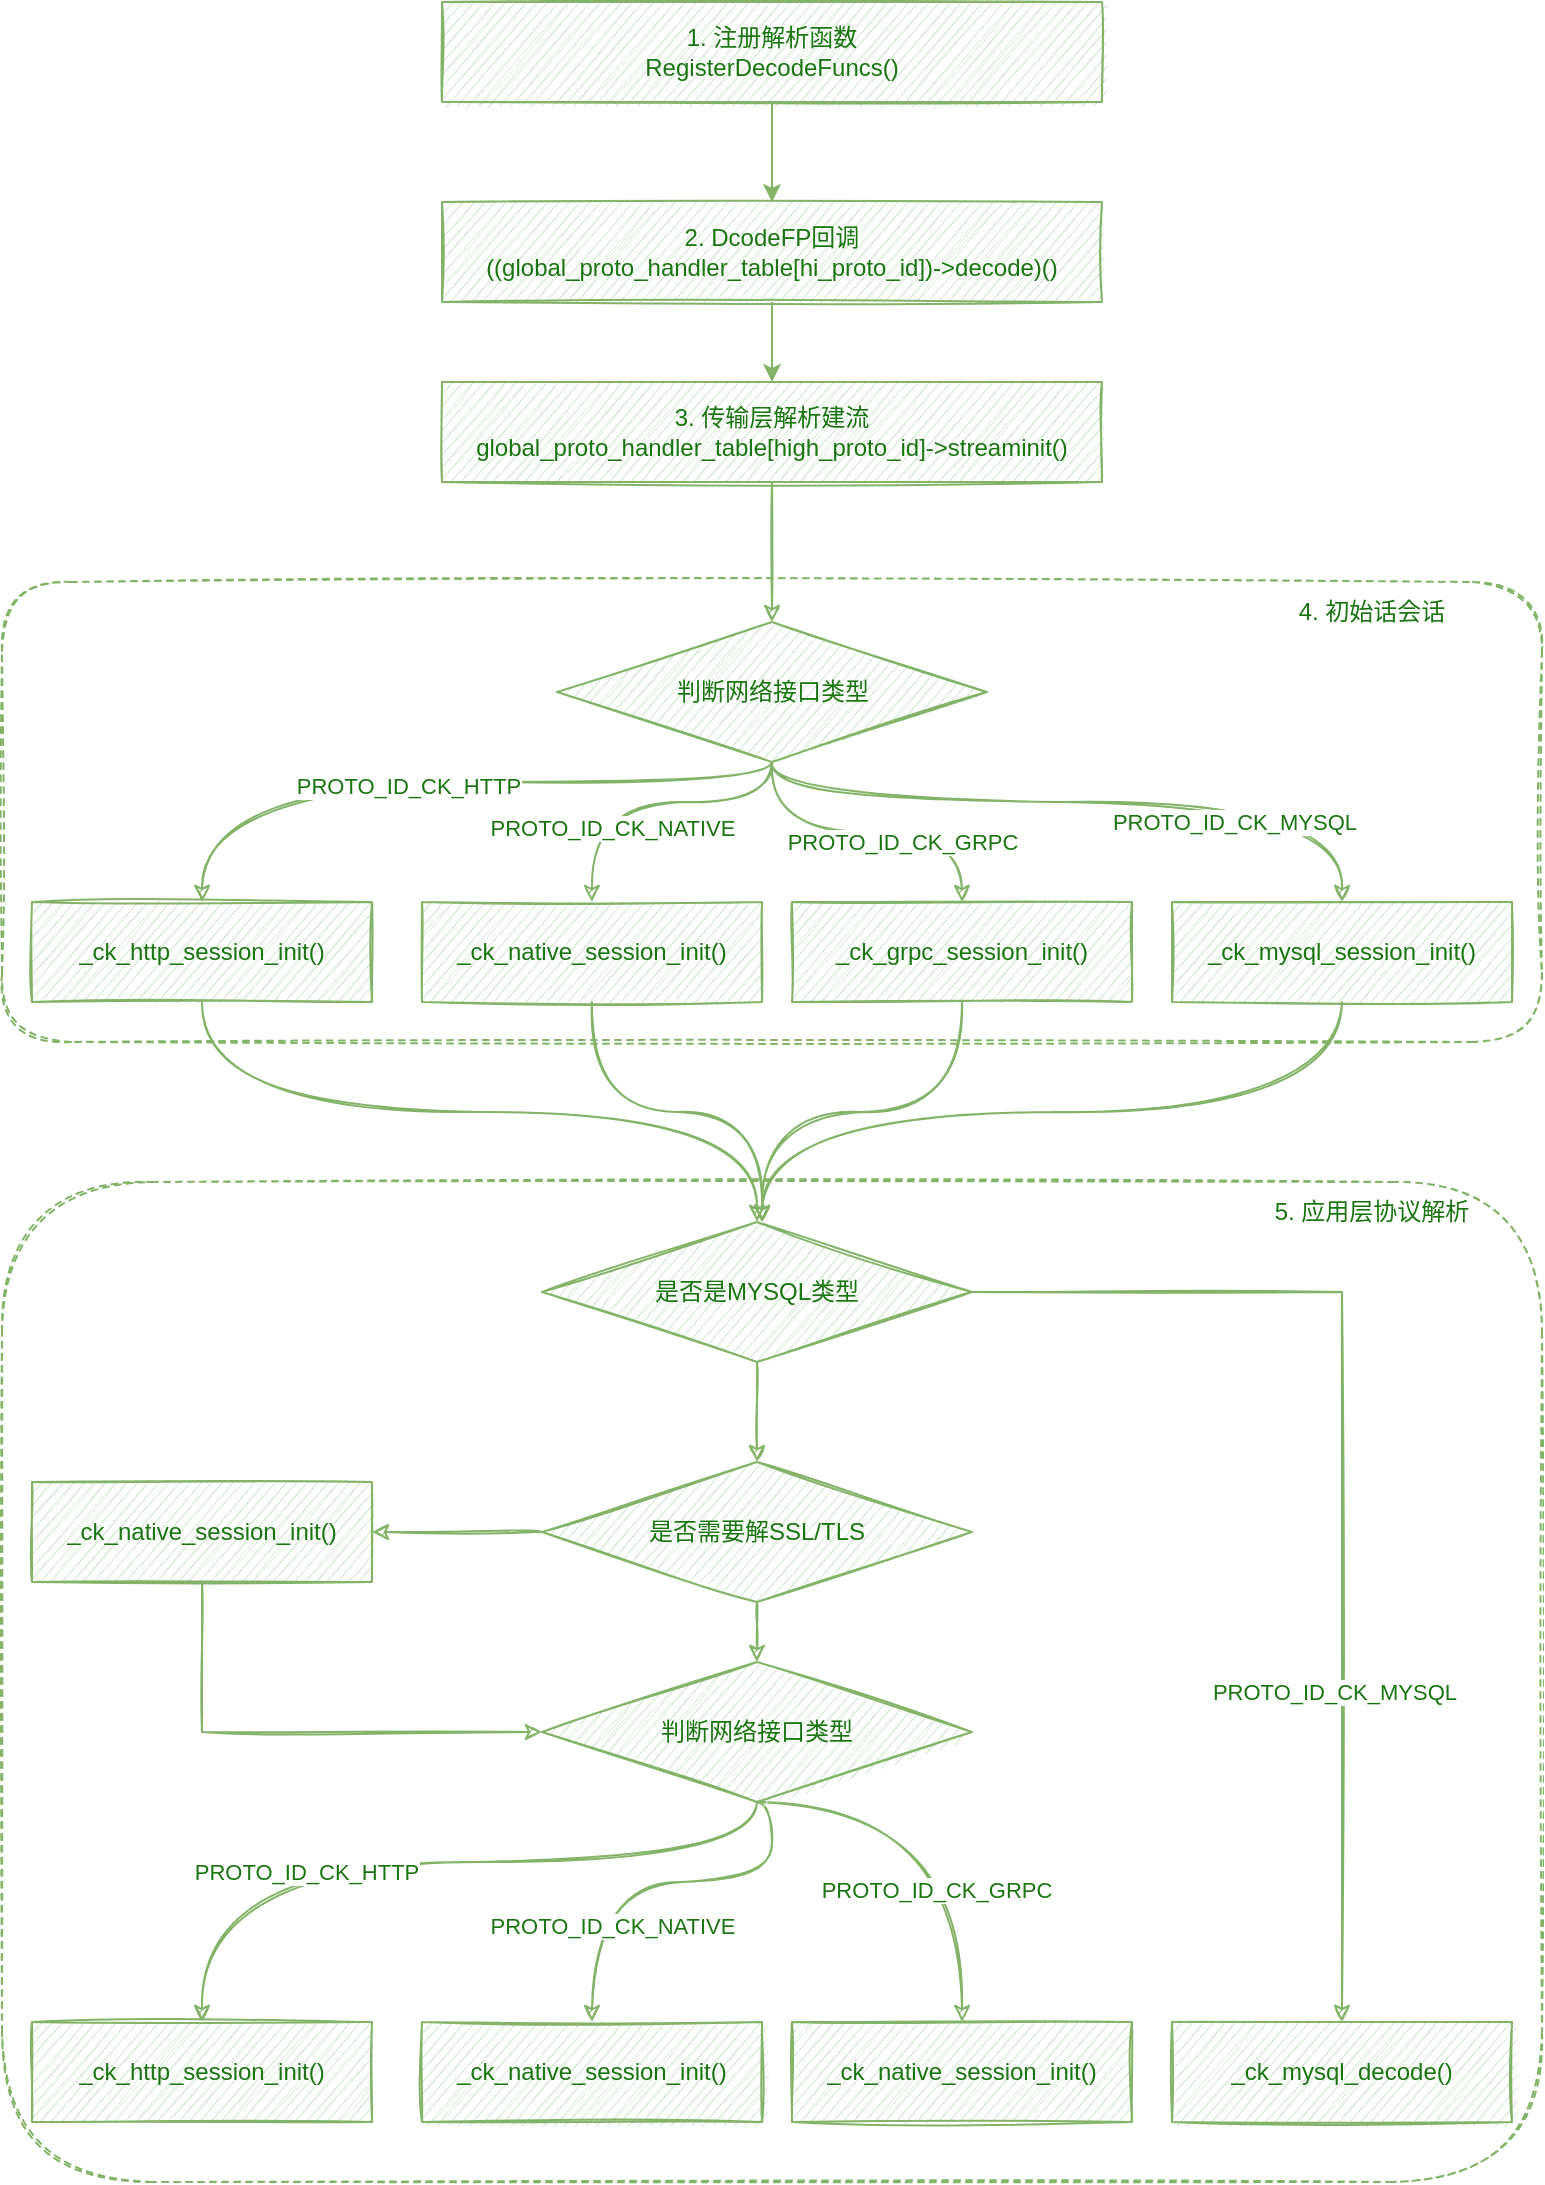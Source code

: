 <mxfile version="17.1.1" type="github">
  <diagram id="9ZpSaxzcpz4ULXaL1X-T" name="第 1 页">
    <mxGraphModel dx="1841" dy="614" grid="1" gridSize="10" guides="1" tooltips="1" connect="1" arrows="1" fold="1" page="1" pageScale="1" pageWidth="827" pageHeight="1169" background="none" math="0" shadow="0">
      <root>
        <mxCell id="0" />
        <mxCell id="1" parent="0" />
        <mxCell id="u6mgbEkUvCRB6LugAYpK-132" value="" style="rounded=1;whiteSpace=wrap;html=1;shadow=0;glass=0;dashed=1;sketch=1;fillStyle=auto;strokeColor=#82b366;strokeWidth=1;fillColor=none;" vertex="1" parent="1">
          <mxGeometry x="-60" y="650" width="770" height="500" as="geometry" />
        </mxCell>
        <mxCell id="u6mgbEkUvCRB6LugAYpK-98" value="" style="rounded=1;whiteSpace=wrap;html=1;shadow=0;glass=0;dashed=1;sketch=1;fillStyle=auto;strokeColor=#82b366;strokeWidth=1;fillColor=none;" vertex="1" parent="1">
          <mxGeometry x="-60" y="350" width="770" height="230" as="geometry" />
        </mxCell>
        <mxCell id="u6mgbEkUvCRB6LugAYpK-74" value="" style="edgeStyle=orthogonalEdgeStyle;rounded=0;orthogonalLoop=1;jettySize=auto;html=1;fontColor=#19750F;fillColor=#d5e8d4;strokeColor=#82b366;" edge="1" parent="1" source="u6mgbEkUvCRB6LugAYpK-43" target="u6mgbEkUvCRB6LugAYpK-73">
          <mxGeometry relative="1" as="geometry" />
        </mxCell>
        <mxCell id="u6mgbEkUvCRB6LugAYpK-43" value="1. 注册解析函数&lt;br&gt;RegisterDecodeFuncs()" style="rounded=0;whiteSpace=wrap;html=1;fillStyle=auto;fillColor=#d5e8d4;gradientDirection=north;sketch=1;strokeColor=#82b366;fontColor=#19750F;" vertex="1" parent="1">
          <mxGeometry x="160" y="60" width="330" height="50" as="geometry" />
        </mxCell>
        <mxCell id="u6mgbEkUvCRB6LugAYpK-76" value="" style="edgeStyle=orthogonalEdgeStyle;rounded=0;orthogonalLoop=1;jettySize=auto;html=1;fontColor=#19750F;fillColor=#d5e8d4;strokeColor=#82b366;" edge="1" parent="1" source="u6mgbEkUvCRB6LugAYpK-73" target="u6mgbEkUvCRB6LugAYpK-75">
          <mxGeometry relative="1" as="geometry" />
        </mxCell>
        <mxCell id="u6mgbEkUvCRB6LugAYpK-73" value="2. DcodeFP回调&lt;br&gt;((global_proto_handler_table[hi_proto_id])-&amp;gt;decode)()" style="rounded=0;whiteSpace=wrap;html=1;fillStyle=auto;fillColor=#d5e8d4;gradientDirection=north;sketch=1;strokeColor=#82b366;fontColor=#19750F;" vertex="1" parent="1">
          <mxGeometry x="160" y="160" width="330" height="50" as="geometry" />
        </mxCell>
        <mxCell id="u6mgbEkUvCRB6LugAYpK-151" style="edgeStyle=orthogonalEdgeStyle;rounded=0;sketch=1;orthogonalLoop=1;jettySize=auto;html=1;exitX=0.5;exitY=1;exitDx=0;exitDy=0;fillColor=#d5e8d4;strokeColor=#82b366;fontColor=#19750F;" edge="1" parent="1" source="u6mgbEkUvCRB6LugAYpK-75" target="u6mgbEkUvCRB6LugAYpK-86">
          <mxGeometry relative="1" as="geometry" />
        </mxCell>
        <mxCell id="u6mgbEkUvCRB6LugAYpK-75" value="3. 传输层解析建流&lt;br&gt;global_proto_handler_table[high_proto_id]-&amp;gt;streaminit()" style="rounded=0;whiteSpace=wrap;html=1;fillStyle=auto;fillColor=#d5e8d4;gradientDirection=north;sketch=1;strokeColor=#82b366;fontColor=#19750F;" vertex="1" parent="1">
          <mxGeometry x="160" y="250" width="330" height="50" as="geometry" />
        </mxCell>
        <mxCell id="u6mgbEkUvCRB6LugAYpK-168" style="edgeStyle=orthogonalEdgeStyle;curved=1;sketch=1;orthogonalLoop=1;jettySize=auto;html=1;exitX=0.5;exitY=1;exitDx=0;exitDy=0;fontColor=#19750F;labelBorderColor=#19750F;fillColor=#d5e8d4;strokeColor=#82b366;" edge="1" parent="1" source="u6mgbEkUvCRB6LugAYpK-83">
          <mxGeometry relative="1" as="geometry">
            <mxPoint x="320" y="670" as="targetPoint" />
          </mxGeometry>
        </mxCell>
        <mxCell id="u6mgbEkUvCRB6LugAYpK-83" value="_ck_native_session_init()" style="rounded=0;whiteSpace=wrap;html=1;fillStyle=auto;fillColor=#d5e8d4;gradientDirection=north;sketch=1;strokeColor=#82b366;fontColor=#19750F;" vertex="1" parent="1">
          <mxGeometry x="150" y="510" width="170" height="50" as="geometry" />
        </mxCell>
        <mxCell id="u6mgbEkUvCRB6LugAYpK-167" style="edgeStyle=orthogonalEdgeStyle;curved=1;sketch=1;orthogonalLoop=1;jettySize=auto;html=1;exitX=0.5;exitY=1;exitDx=0;exitDy=0;fontColor=#19750F;labelBorderColor=#19750F;fillColor=#d5e8d4;strokeColor=#82b366;" edge="1" parent="1" source="u6mgbEkUvCRB6LugAYpK-84" target="u6mgbEkUvCRB6LugAYpK-152">
          <mxGeometry relative="1" as="geometry" />
        </mxCell>
        <mxCell id="u6mgbEkUvCRB6LugAYpK-84" value="_ck_http_session_init()" style="rounded=0;whiteSpace=wrap;html=1;fillStyle=auto;fillColor=#d5e8d4;gradientDirection=north;sketch=1;strokeColor=#82b366;fontColor=#19750F;" vertex="1" parent="1">
          <mxGeometry x="-45" y="510" width="170" height="50" as="geometry" />
        </mxCell>
        <mxCell id="u6mgbEkUvCRB6LugAYpK-169" style="edgeStyle=orthogonalEdgeStyle;curved=1;sketch=1;orthogonalLoop=1;jettySize=auto;html=1;exitX=0.5;exitY=1;exitDx=0;exitDy=0;fontColor=#19750F;labelBorderColor=#19750F;fillColor=#d5e8d4;strokeColor=#82b366;" edge="1" parent="1" source="u6mgbEkUvCRB6LugAYpK-85">
          <mxGeometry relative="1" as="geometry">
            <mxPoint x="320" y="670" as="targetPoint" />
          </mxGeometry>
        </mxCell>
        <mxCell id="u6mgbEkUvCRB6LugAYpK-85" value="_ck_grpc_session_init()" style="rounded=0;whiteSpace=wrap;html=1;fillStyle=auto;fillColor=#d5e8d4;gradientDirection=north;sketch=1;strokeColor=#82b366;fontColor=#19750F;" vertex="1" parent="1">
          <mxGeometry x="335" y="510" width="170" height="50" as="geometry" />
        </mxCell>
        <mxCell id="u6mgbEkUvCRB6LugAYpK-88" style="edgeStyle=orthogonalEdgeStyle;orthogonalLoop=1;jettySize=auto;html=1;exitX=0.5;exitY=1;exitDx=0;exitDy=0;entryX=0.5;entryY=0;entryDx=0;entryDy=0;sketch=1;fillColor=#d5e8d4;strokeColor=#82b366;curved=1;fontColor=#19750F;" edge="1" parent="1" source="u6mgbEkUvCRB6LugAYpK-86" target="u6mgbEkUvCRB6LugAYpK-84">
          <mxGeometry relative="1" as="geometry">
            <mxPoint x="200" y="440" as="sourcePoint" />
            <Array as="points">
              <mxPoint x="325" y="450" />
              <mxPoint x="40" y="450" />
            </Array>
          </mxGeometry>
        </mxCell>
        <mxCell id="u6mgbEkUvCRB6LugAYpK-126" value="PROTO_ID_CK_HTTP" style="edgeLabel;html=1;align=center;verticalAlign=middle;resizable=0;points=[];fontColor=#19750F;" vertex="1" connectable="0" parent="u6mgbEkUvCRB6LugAYpK-88">
          <mxGeometry x="0.085" y="2" relative="1" as="geometry">
            <mxPoint as="offset" />
          </mxGeometry>
        </mxCell>
        <mxCell id="u6mgbEkUvCRB6LugAYpK-89" style="edgeStyle=orthogonalEdgeStyle;orthogonalLoop=1;jettySize=auto;html=1;exitX=0.5;exitY=1;exitDx=0;exitDy=0;entryX=0.5;entryY=0;entryDx=0;entryDy=0;sketch=1;fillColor=#d5e8d4;strokeColor=#82b366;curved=1;fontColor=#19750F;" edge="1" parent="1" source="u6mgbEkUvCRB6LugAYpK-86" target="u6mgbEkUvCRB6LugAYpK-83">
          <mxGeometry relative="1" as="geometry">
            <mxPoint x="200" y="440" as="sourcePoint" />
            <Array as="points">
              <mxPoint x="325" y="460" />
              <mxPoint x="235" y="460" />
            </Array>
          </mxGeometry>
        </mxCell>
        <mxCell id="u6mgbEkUvCRB6LugAYpK-127" value="PROTO_ID_CK_NATIVE" style="edgeLabel;html=1;align=center;verticalAlign=middle;resizable=0;points=[];fontColor=#19750F;" vertex="1" connectable="0" parent="u6mgbEkUvCRB6LugAYpK-89">
          <mxGeometry x="0.537" y="10" relative="1" as="geometry">
            <mxPoint as="offset" />
          </mxGeometry>
        </mxCell>
        <mxCell id="u6mgbEkUvCRB6LugAYpK-90" style="edgeStyle=orthogonalEdgeStyle;orthogonalLoop=1;jettySize=auto;html=1;exitX=0.5;exitY=1;exitDx=0;exitDy=0;entryX=0.5;entryY=0;entryDx=0;entryDy=0;sketch=1;fillColor=#d5e8d4;strokeColor=#82b366;curved=1;fontColor=#19750F;" edge="1" parent="1" source="u6mgbEkUvCRB6LugAYpK-86" target="u6mgbEkUvCRB6LugAYpK-85">
          <mxGeometry relative="1" as="geometry">
            <mxPoint x="200" y="440" as="sourcePoint" />
          </mxGeometry>
        </mxCell>
        <mxCell id="u6mgbEkUvCRB6LugAYpK-130" value="PROTO_ID_CK_GRPC" style="edgeLabel;html=1;align=center;verticalAlign=middle;resizable=0;points=[];fontColor=#19750F;" vertex="1" connectable="0" parent="u6mgbEkUvCRB6LugAYpK-90">
          <mxGeometry x="0.036" relative="1" as="geometry">
            <mxPoint x="14" y="5" as="offset" />
          </mxGeometry>
        </mxCell>
        <mxCell id="u6mgbEkUvCRB6LugAYpK-94" style="edgeStyle=orthogonalEdgeStyle;curved=1;sketch=1;orthogonalLoop=1;jettySize=auto;html=1;fillColor=#d5e8d4;strokeColor=#82b366;exitX=0.5;exitY=1;exitDx=0;exitDy=0;fontColor=#19750F;" edge="1" parent="1" source="u6mgbEkUvCRB6LugAYpK-86" target="u6mgbEkUvCRB6LugAYpK-91">
          <mxGeometry relative="1" as="geometry">
            <Array as="points">
              <mxPoint x="325" y="460" />
              <mxPoint x="610" y="460" />
            </Array>
          </mxGeometry>
        </mxCell>
        <mxCell id="u6mgbEkUvCRB6LugAYpK-131" value="PROTO_ID_CK_MYSQL" style="edgeLabel;html=1;align=center;verticalAlign=middle;resizable=0;points=[];fontColor=#19750F;" vertex="1" connectable="0" parent="u6mgbEkUvCRB6LugAYpK-94">
          <mxGeometry x="0.406" y="-10" relative="1" as="geometry">
            <mxPoint x="1" as="offset" />
          </mxGeometry>
        </mxCell>
        <mxCell id="u6mgbEkUvCRB6LugAYpK-86" value="&lt;span style=&quot;font-family: monospace; font-size: 0px;&quot;&gt;4&lt;/span&gt;" style="rhombus;whiteSpace=wrap;html=1;fillStyle=auto;strokeColor=#82b366;fillColor=#d5e8d4;sketch=1;fontColor=#19750F;" vertex="1" parent="1">
          <mxGeometry x="217.5" y="370" width="215" height="70" as="geometry" />
        </mxCell>
        <mxCell id="u6mgbEkUvCRB6LugAYpK-87" value="判断网络接口类型" style="text;html=1;strokeColor=none;fillColor=none;align=center;verticalAlign=middle;whiteSpace=wrap;rounded=0;fillStyle=auto;sketch=1;fontColor=#19750F;" vertex="1" parent="1">
          <mxGeometry x="272.5" y="390" width="105" height="30" as="geometry" />
        </mxCell>
        <mxCell id="u6mgbEkUvCRB6LugAYpK-170" style="edgeStyle=orthogonalEdgeStyle;curved=1;sketch=1;orthogonalLoop=1;jettySize=auto;html=1;exitX=0.5;exitY=1;exitDx=0;exitDy=0;fontColor=#19750F;labelBorderColor=#19750F;fillColor=#d5e8d4;strokeColor=#82b366;" edge="1" parent="1" source="u6mgbEkUvCRB6LugAYpK-91">
          <mxGeometry relative="1" as="geometry">
            <mxPoint x="320" y="670" as="targetPoint" />
          </mxGeometry>
        </mxCell>
        <mxCell id="u6mgbEkUvCRB6LugAYpK-91" value="_ck_mysql_session_init()" style="rounded=0;whiteSpace=wrap;html=1;fillStyle=auto;fillColor=#d5e8d4;gradientDirection=north;sketch=1;strokeColor=#82b366;fontColor=#19750F;" vertex="1" parent="1">
          <mxGeometry x="525" y="510" width="170" height="50" as="geometry" />
        </mxCell>
        <mxCell id="u6mgbEkUvCRB6LugAYpK-97" value="4. 初始话会话" style="text;html=1;strokeColor=none;fillColor=none;align=center;verticalAlign=middle;whiteSpace=wrap;rounded=0;shadow=0;glass=0;dashed=1;sketch=1;fillStyle=auto;fontColor=#19750F;" vertex="1" parent="1">
          <mxGeometry x="570" y="350" width="110" height="30" as="geometry" />
        </mxCell>
        <mxCell id="u6mgbEkUvCRB6LugAYpK-133" value="_ck_native_session_init()" style="rounded=0;whiteSpace=wrap;html=1;fillStyle=auto;fillColor=#d5e8d4;gradientDirection=north;sketch=1;strokeColor=#82b366;fontColor=#19750F;" vertex="1" parent="1">
          <mxGeometry x="150" y="1070" width="170" height="50" as="geometry" />
        </mxCell>
        <mxCell id="u6mgbEkUvCRB6LugAYpK-134" value="_ck_http_session_init()" style="rounded=0;whiteSpace=wrap;html=1;fillStyle=auto;fillColor=#d5e8d4;gradientDirection=north;sketch=1;strokeColor=#82b366;fontColor=#19750F;" vertex="1" parent="1">
          <mxGeometry x="-45" y="1070" width="170" height="50" as="geometry" />
        </mxCell>
        <mxCell id="u6mgbEkUvCRB6LugAYpK-135" value="_ck_native_session_init()" style="rounded=0;whiteSpace=wrap;html=1;fillStyle=auto;fillColor=#d5e8d4;gradientDirection=north;sketch=1;strokeColor=#82b366;fontColor=#19750F;" vertex="1" parent="1">
          <mxGeometry x="335" y="1070" width="170" height="50" as="geometry" />
        </mxCell>
        <mxCell id="u6mgbEkUvCRB6LugAYpK-138" style="edgeStyle=orthogonalEdgeStyle;orthogonalLoop=1;jettySize=auto;html=1;exitX=0.5;exitY=1;exitDx=0;exitDy=0;entryX=0.5;entryY=0;entryDx=0;entryDy=0;sketch=1;fillColor=#d5e8d4;strokeColor=#82b366;curved=1;fontColor=#19750F;labelBorderColor=#19750F;" edge="1" parent="1" source="u6mgbEkUvCRB6LugAYpK-144" target="u6mgbEkUvCRB6LugAYpK-133">
          <mxGeometry relative="1" as="geometry">
            <mxPoint x="200" y="960" as="sourcePoint" />
            <Array as="points">
              <mxPoint x="325" y="960" />
              <mxPoint x="325" y="1000" />
              <mxPoint x="235" y="1000" />
            </Array>
          </mxGeometry>
        </mxCell>
        <mxCell id="u6mgbEkUvCRB6LugAYpK-139" value="PROTO_ID_CK_NATIVE" style="edgeLabel;html=1;align=center;verticalAlign=middle;resizable=0;points=[];fontColor=#19750F;labelBorderColor=none;" vertex="1" connectable="0" parent="u6mgbEkUvCRB6LugAYpK-138">
          <mxGeometry x="0.537" y="10" relative="1" as="geometry">
            <mxPoint as="offset" />
          </mxGeometry>
        </mxCell>
        <mxCell id="u6mgbEkUvCRB6LugAYpK-140" style="edgeStyle=orthogonalEdgeStyle;orthogonalLoop=1;jettySize=auto;html=1;exitX=0.5;exitY=1;exitDx=0;exitDy=0;entryX=0.5;entryY=0;entryDx=0;entryDy=0;sketch=1;fillColor=#d5e8d4;strokeColor=#82b366;curved=1;fontColor=#19750F;labelBorderColor=#19750F;" edge="1" parent="1" source="u6mgbEkUvCRB6LugAYpK-144" target="u6mgbEkUvCRB6LugAYpK-135">
          <mxGeometry relative="1" as="geometry">
            <mxPoint x="200" y="960" as="sourcePoint" />
            <Array as="points">
              <mxPoint x="420" y="960" />
            </Array>
          </mxGeometry>
        </mxCell>
        <mxCell id="u6mgbEkUvCRB6LugAYpK-166" value="PROTO_ID_CK_GRPC" style="edgeLabel;html=1;align=center;verticalAlign=middle;resizable=0;points=[];fontColor=#19750F;labelBorderColor=none;" vertex="1" connectable="0" parent="u6mgbEkUvCRB6LugAYpK-140">
          <mxGeometry x="0.369" y="-13" relative="1" as="geometry">
            <mxPoint y="1" as="offset" />
          </mxGeometry>
        </mxCell>
        <mxCell id="u6mgbEkUvCRB6LugAYpK-164" style="edgeStyle=orthogonalEdgeStyle;sketch=1;orthogonalLoop=1;jettySize=auto;html=1;exitX=0.5;exitY=1;exitDx=0;exitDy=0;entryX=0.5;entryY=0;entryDx=0;entryDy=0;fontColor=#19750F;curved=1;labelBorderColor=#19750F;fillColor=#d5e8d4;strokeColor=#82b366;" edge="1" parent="1" source="u6mgbEkUvCRB6LugAYpK-144" target="u6mgbEkUvCRB6LugAYpK-134">
          <mxGeometry relative="1" as="geometry">
            <Array as="points">
              <mxPoint x="318" y="990" />
              <mxPoint x="40" y="990" />
            </Array>
          </mxGeometry>
        </mxCell>
        <mxCell id="u6mgbEkUvCRB6LugAYpK-165" value="PROTO_ID_CK_HTTP" style="edgeLabel;html=1;align=center;verticalAlign=middle;resizable=0;points=[];fontColor=#19750F;labelBorderColor=none;" vertex="1" connectable="0" parent="u6mgbEkUvCRB6LugAYpK-164">
          <mxGeometry x="0.321" y="5" relative="1" as="geometry">
            <mxPoint as="offset" />
          </mxGeometry>
        </mxCell>
        <mxCell id="u6mgbEkUvCRB6LugAYpK-144" value="" style="rhombus;whiteSpace=wrap;html=1;fillStyle=auto;strokeColor=#82b366;fillColor=#d5e8d4;sketch=1;fontColor=#19750F;labelBorderColor=#19750F;" vertex="1" parent="1">
          <mxGeometry x="210" y="890" width="215" height="70" as="geometry" />
        </mxCell>
        <mxCell id="u6mgbEkUvCRB6LugAYpK-145" value="判断网络接口类型" style="text;html=1;strokeColor=none;fillColor=none;align=center;verticalAlign=middle;whiteSpace=wrap;rounded=0;fillStyle=auto;sketch=1;fontColor=#19750F;labelBorderColor=none;" vertex="1" parent="1">
          <mxGeometry x="261.25" y="910" width="112.5" height="30" as="geometry" />
        </mxCell>
        <mxCell id="u6mgbEkUvCRB6LugAYpK-146" value="_ck_mysql_decode()" style="rounded=0;whiteSpace=wrap;html=1;fillStyle=auto;fillColor=#d5e8d4;gradientDirection=north;sketch=1;strokeColor=#82b366;fontColor=#19750F;" vertex="1" parent="1">
          <mxGeometry x="525" y="1070" width="170" height="50" as="geometry" />
        </mxCell>
        <mxCell id="u6mgbEkUvCRB6LugAYpK-147" value="5. 应用层协议解析" style="text;html=1;strokeColor=none;fillColor=none;align=center;verticalAlign=middle;whiteSpace=wrap;rounded=0;shadow=0;glass=0;dashed=1;sketch=1;fillStyle=auto;fontColor=#19750F;labelBorderColor=none;" vertex="1" parent="1">
          <mxGeometry x="570" y="650" width="110" height="30" as="geometry" />
        </mxCell>
        <mxCell id="u6mgbEkUvCRB6LugAYpK-155" style="edgeStyle=orthogonalEdgeStyle;sketch=1;orthogonalLoop=1;jettySize=auto;html=1;exitX=1;exitY=0.5;exitDx=0;exitDy=0;entryX=0.5;entryY=0;entryDx=0;entryDy=0;fontColor=#19750F;rounded=0;labelBorderColor=#19750F;fillColor=#d5e8d4;strokeColor=#82b366;" edge="1" parent="1" source="u6mgbEkUvCRB6LugAYpK-152" target="u6mgbEkUvCRB6LugAYpK-146">
          <mxGeometry relative="1" as="geometry">
            <mxPoint x="535" y="800" as="targetPoint" />
          </mxGeometry>
        </mxCell>
        <mxCell id="u6mgbEkUvCRB6LugAYpK-157" value="PROTO_ID_CK_MYSQL" style="edgeLabel;html=1;align=center;verticalAlign=middle;resizable=0;points=[];fontColor=#19750F;labelBorderColor=none;" vertex="1" connectable="0" parent="u6mgbEkUvCRB6LugAYpK-155">
          <mxGeometry x="0.4" y="3" relative="1" as="geometry">
            <mxPoint x="-7" as="offset" />
          </mxGeometry>
        </mxCell>
        <mxCell id="u6mgbEkUvCRB6LugAYpK-160" style="edgeStyle=orthogonalEdgeStyle;sketch=1;orthogonalLoop=1;jettySize=auto;html=1;exitX=0.5;exitY=1;exitDx=0;exitDy=0;fontColor=#19750F;rounded=0;labelBorderColor=#19750F;fillColor=#d5e8d4;strokeColor=#82b366;" edge="1" parent="1" source="u6mgbEkUvCRB6LugAYpK-152" target="u6mgbEkUvCRB6LugAYpK-158">
          <mxGeometry relative="1" as="geometry" />
        </mxCell>
        <mxCell id="u6mgbEkUvCRB6LugAYpK-152" value="" style="rhombus;whiteSpace=wrap;html=1;fillStyle=auto;strokeColor=#82b366;fillColor=#d5e8d4;sketch=1;fontColor=#19750F;labelBorderColor=#19750F;" vertex="1" parent="1">
          <mxGeometry x="210" y="670" width="215" height="70" as="geometry" />
        </mxCell>
        <mxCell id="u6mgbEkUvCRB6LugAYpK-153" value="是否是MYSQL类型" style="text;html=1;strokeColor=none;fillColor=none;align=center;verticalAlign=middle;whiteSpace=wrap;rounded=0;shadow=0;glass=0;dashed=1;sketch=1;fillStyle=auto;fontColor=#19750F;labelBorderColor=none;" vertex="1" parent="1">
          <mxGeometry x="261.25" y="690" width="112.5" height="30" as="geometry" />
        </mxCell>
        <mxCell id="u6mgbEkUvCRB6LugAYpK-163" style="edgeStyle=orthogonalEdgeStyle;rounded=0;sketch=1;orthogonalLoop=1;jettySize=auto;html=1;exitX=0.5;exitY=1;exitDx=0;exitDy=0;entryX=0;entryY=0.5;entryDx=0;entryDy=0;fontColor=#19750F;labelBorderColor=#19750F;fillColor=#d5e8d4;strokeColor=#82b366;" edge="1" parent="1" source="u6mgbEkUvCRB6LugAYpK-156" target="u6mgbEkUvCRB6LugAYpK-144">
          <mxGeometry relative="1" as="geometry" />
        </mxCell>
        <mxCell id="u6mgbEkUvCRB6LugAYpK-156" value="_ck_native_session_init()" style="rounded=0;whiteSpace=wrap;html=1;fillStyle=auto;fillColor=#d5e8d4;gradientDirection=north;sketch=1;strokeColor=#82b366;fontColor=#19750F;" vertex="1" parent="1">
          <mxGeometry x="-45" y="800" width="170" height="50" as="geometry" />
        </mxCell>
        <mxCell id="u6mgbEkUvCRB6LugAYpK-161" style="edgeStyle=orthogonalEdgeStyle;curved=1;sketch=1;orthogonalLoop=1;jettySize=auto;html=1;exitX=0;exitY=0.5;exitDx=0;exitDy=0;fontColor=#19750F;labelBorderColor=#19750F;fillColor=#d5e8d4;strokeColor=#82b366;" edge="1" parent="1" source="u6mgbEkUvCRB6LugAYpK-158" target="u6mgbEkUvCRB6LugAYpK-156">
          <mxGeometry relative="1" as="geometry" />
        </mxCell>
        <mxCell id="u6mgbEkUvCRB6LugAYpK-162" style="edgeStyle=orthogonalEdgeStyle;sketch=1;orthogonalLoop=1;jettySize=auto;html=1;exitX=0.5;exitY=1;exitDx=0;exitDy=0;entryX=0.5;entryY=0;entryDx=0;entryDy=0;fontColor=#19750F;rounded=0;labelBorderColor=#19750F;fillColor=#d5e8d4;strokeColor=#82b366;" edge="1" parent="1" source="u6mgbEkUvCRB6LugAYpK-158" target="u6mgbEkUvCRB6LugAYpK-144">
          <mxGeometry relative="1" as="geometry" />
        </mxCell>
        <mxCell id="u6mgbEkUvCRB6LugAYpK-158" value="" style="rhombus;whiteSpace=wrap;html=1;fillStyle=auto;strokeColor=#82b366;fillColor=#d5e8d4;sketch=1;fontColor=#19750F;labelBorderColor=#19750F;" vertex="1" parent="1">
          <mxGeometry x="210" y="790" width="215" height="70" as="geometry" />
        </mxCell>
        <mxCell id="u6mgbEkUvCRB6LugAYpK-159" value="是否需要解SSL/TLS" style="text;html=1;strokeColor=none;fillColor=none;align=center;verticalAlign=middle;whiteSpace=wrap;rounded=0;shadow=0;glass=0;dashed=1;sketch=1;fillStyle=auto;fontColor=#19750F;labelBorderColor=none;" vertex="1" parent="1">
          <mxGeometry x="261.25" y="810" width="112.5" height="30" as="geometry" />
        </mxCell>
      </root>
    </mxGraphModel>
  </diagram>
</mxfile>
